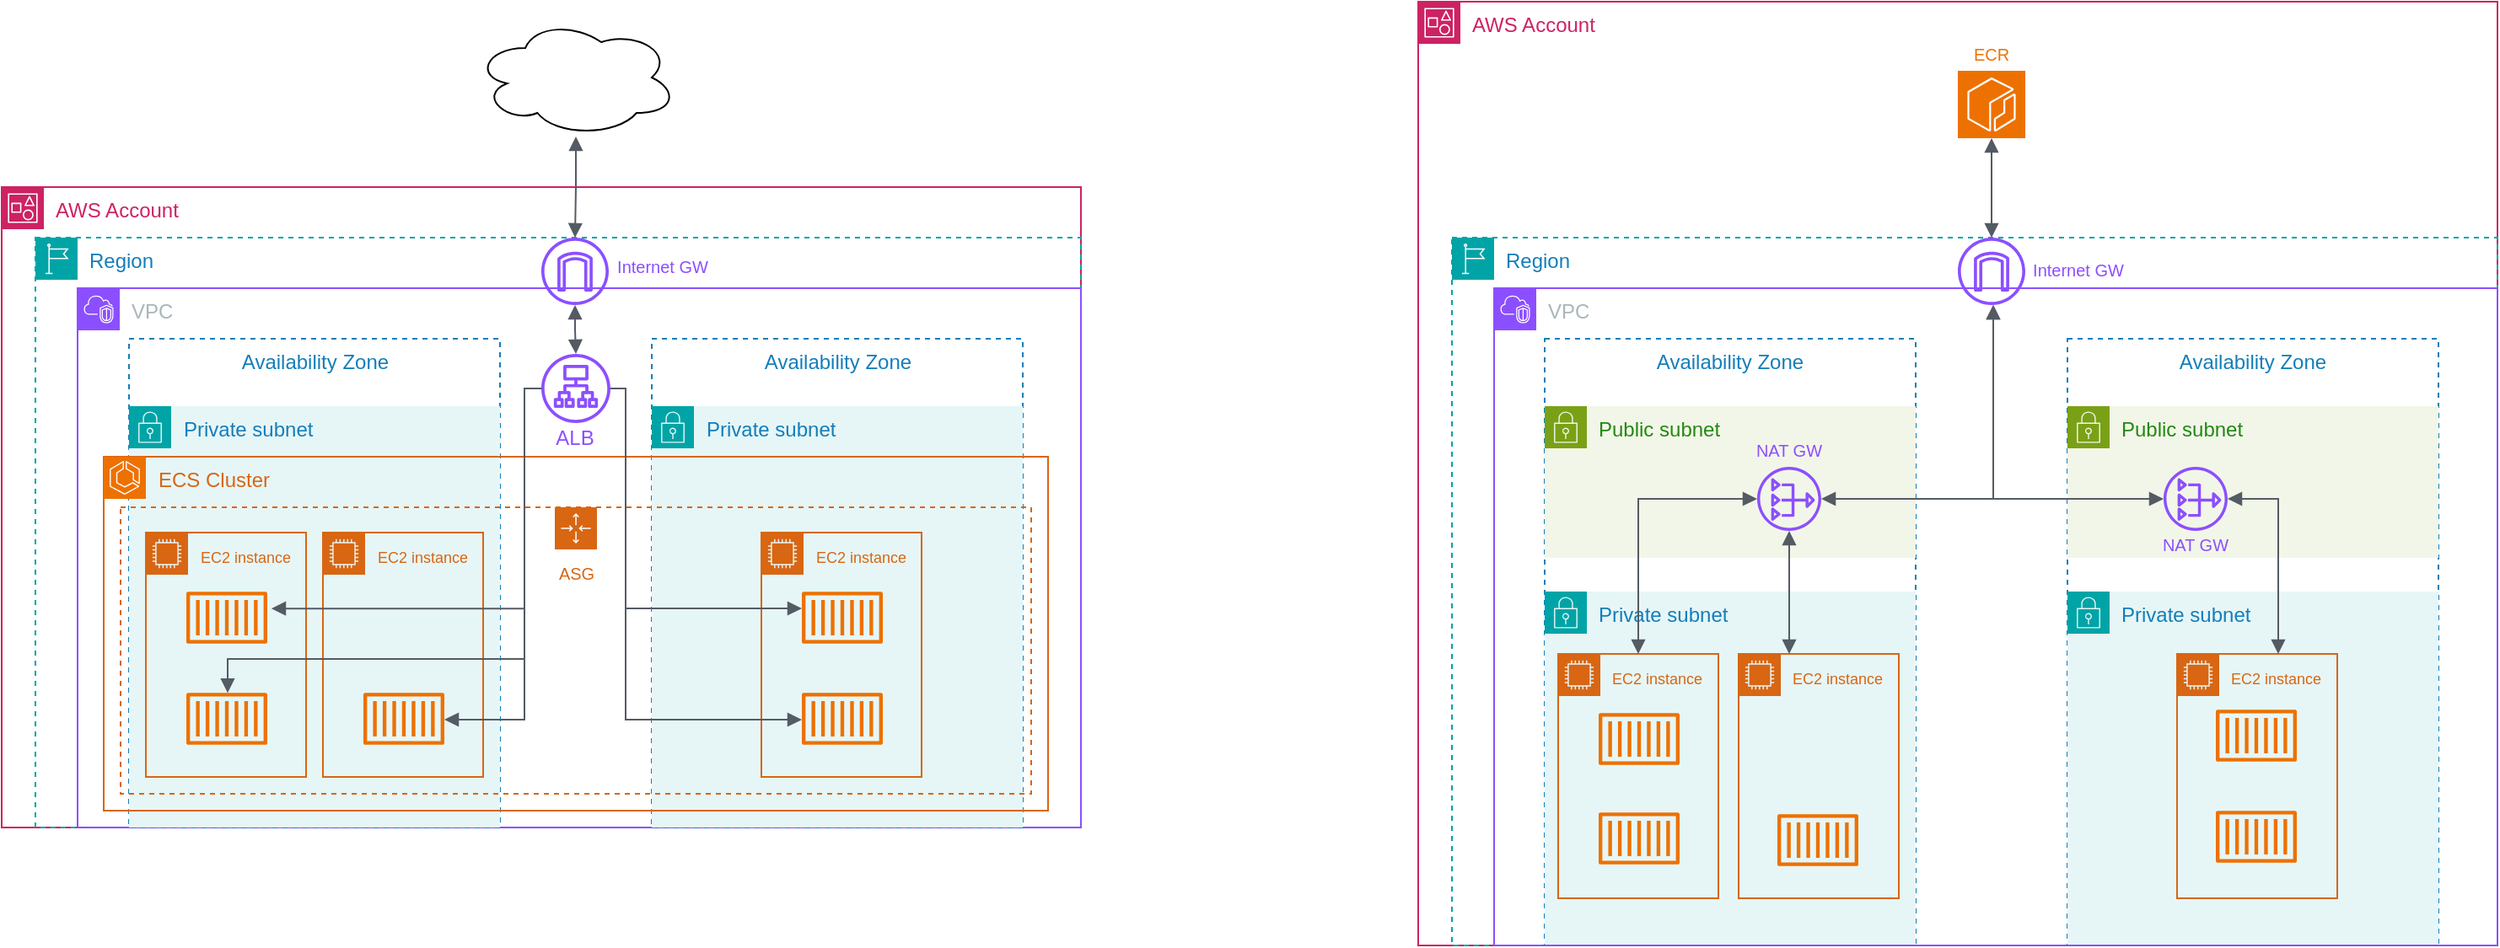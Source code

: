 <mxfile version="28.2.6">
  <diagram name="Page-1" id="N0uWxi-yVRwY5eGpI3Vx">
    <mxGraphModel dx="1234" dy="824" grid="1" gridSize="10" guides="1" tooltips="1" connect="1" arrows="1" fold="1" page="1" pageScale="1" pageWidth="850" pageHeight="1100" math="0" shadow="0">
      <root>
        <mxCell id="0" />
        <mxCell id="1" parent="0" />
        <mxCell id="R0a2hVuBhGwqCR04QA9x-2" value="AWS Account" style="points=[[0,0],[0.25,0],[0.5,0],[0.75,0],[1,0],[1,0.25],[1,0.5],[1,0.75],[1,1],[0.75,1],[0.5,1],[0.25,1],[0,1],[0,0.75],[0,0.5],[0,0.25]];outlineConnect=0;gradientColor=none;html=1;whiteSpace=wrap;fontSize=12;fontStyle=0;container=1;pointerEvents=0;collapsible=0;recursiveResize=0;shape=mxgraph.aws4.group;grIcon=mxgraph.aws4.group_account;strokeColor=#CD2264;fillColor=none;verticalAlign=top;align=left;spacingLeft=30;fontColor=#CD2264;dashed=0;" parent="1" vertex="1">
          <mxGeometry x="930" y="330" width="640" height="560" as="geometry" />
        </mxCell>
        <mxCell id="R0a2hVuBhGwqCR04QA9x-3" value="Region" style="points=[[0,0],[0.25,0],[0.5,0],[0.75,0],[1,0],[1,0.25],[1,0.5],[1,0.75],[1,1],[0.75,1],[0.5,1],[0.25,1],[0,1],[0,0.75],[0,0.5],[0,0.25]];outlineConnect=0;gradientColor=none;html=1;whiteSpace=wrap;fontSize=12;fontStyle=0;container=1;pointerEvents=0;collapsible=0;recursiveResize=0;shape=mxgraph.aws4.group;grIcon=mxgraph.aws4.group_region;strokeColor=#00A4A6;fillColor=none;verticalAlign=top;align=left;spacingLeft=30;fontColor=#147EBA;dashed=1;" parent="R0a2hVuBhGwqCR04QA9x-2" vertex="1">
          <mxGeometry x="20" y="140" width="620" height="420" as="geometry" />
        </mxCell>
        <mxCell id="R0a2hVuBhGwqCR04QA9x-4" value="Availability Zone" style="fillColor=none;strokeColor=#147EBA;dashed=1;verticalAlign=top;fontStyle=0;fontColor=#147EBA;whiteSpace=wrap;html=1;" parent="R0a2hVuBhGwqCR04QA9x-3" vertex="1">
          <mxGeometry x="55" y="60" width="220" height="360" as="geometry" />
        </mxCell>
        <mxCell id="R0a2hVuBhGwqCR04QA9x-5" value="Availability Zone" style="fillColor=none;strokeColor=#147EBA;dashed=1;verticalAlign=top;fontStyle=0;fontColor=#147EBA;whiteSpace=wrap;html=1;" parent="R0a2hVuBhGwqCR04QA9x-3" vertex="1">
          <mxGeometry x="365" y="60" width="220" height="360" as="geometry" />
        </mxCell>
        <mxCell id="R0a2hVuBhGwqCR04QA9x-6" value="Private subnet" style="points=[[0,0],[0.25,0],[0.5,0],[0.75,0],[1,0],[1,0.25],[1,0.5],[1,0.75],[1,1],[0.75,1],[0.5,1],[0.25,1],[0,1],[0,0.75],[0,0.5],[0,0.25]];outlineConnect=0;gradientColor=none;html=1;whiteSpace=wrap;fontSize=12;fontStyle=0;container=1;pointerEvents=0;collapsible=0;recursiveResize=0;shape=mxgraph.aws4.group;grIcon=mxgraph.aws4.group_security_group;grStroke=0;strokeColor=#00A4A6;fillColor=#E6F6F7;verticalAlign=top;align=left;spacingLeft=30;fontColor=#147EBA;dashed=0;" parent="R0a2hVuBhGwqCR04QA9x-3" vertex="1">
          <mxGeometry x="55" y="210" width="220" height="210" as="geometry" />
        </mxCell>
        <mxCell id="R0a2hVuBhGwqCR04QA9x-7" value="Private subnet" style="points=[[0,0],[0.25,0],[0.5,0],[0.75,0],[1,0],[1,0.25],[1,0.5],[1,0.75],[1,1],[0.75,1],[0.5,1],[0.25,1],[0,1],[0,0.75],[0,0.5],[0,0.25]];outlineConnect=0;gradientColor=none;html=1;whiteSpace=wrap;fontSize=12;fontStyle=0;container=1;pointerEvents=0;collapsible=0;recursiveResize=0;shape=mxgraph.aws4.group;grIcon=mxgraph.aws4.group_security_group;grStroke=0;strokeColor=#00A4A6;fillColor=#E6F6F7;verticalAlign=top;align=left;spacingLeft=30;fontColor=#147EBA;dashed=0;" parent="R0a2hVuBhGwqCR04QA9x-3" vertex="1">
          <mxGeometry x="365" y="210" width="220" height="210" as="geometry" />
        </mxCell>
        <mxCell id="R0a2hVuBhGwqCR04QA9x-8" value="Public subnet" style="points=[[0,0],[0.25,0],[0.5,0],[0.75,0],[1,0],[1,0.25],[1,0.5],[1,0.75],[1,1],[0.75,1],[0.5,1],[0.25,1],[0,1],[0,0.75],[0,0.5],[0,0.25]];outlineConnect=0;gradientColor=none;html=1;whiteSpace=wrap;fontSize=12;fontStyle=0;container=1;pointerEvents=0;collapsible=0;recursiveResize=0;shape=mxgraph.aws4.group;grIcon=mxgraph.aws4.group_security_group;grStroke=0;strokeColor=#7AA116;fillColor=#F2F6E8;verticalAlign=top;align=left;spacingLeft=30;fontColor=#248814;dashed=0;" parent="R0a2hVuBhGwqCR04QA9x-3" vertex="1">
          <mxGeometry x="365" y="100" width="220" height="90" as="geometry" />
        </mxCell>
        <mxCell id="R0a2hVuBhGwqCR04QA9x-9" value="&lt;font style=&quot;font-size: 10px;&quot;&gt;Internet GW&lt;/font&gt;" style="text;html=1;align=center;verticalAlign=middle;whiteSpace=wrap;rounded=0;fontColor=light-dark(#8C4FFF,#B17DFF);" parent="R0a2hVuBhGwqCR04QA9x-3" vertex="1">
          <mxGeometry x="342" y="-11" width="59" height="60" as="geometry" />
        </mxCell>
        <mxCell id="R0a2hVuBhGwqCR04QA9x-21" value="Public subnet" style="points=[[0,0],[0.25,0],[0.5,0],[0.75,0],[1,0],[1,0.25],[1,0.5],[1,0.75],[1,1],[0.75,1],[0.5,1],[0.25,1],[0,1],[0,0.75],[0,0.5],[0,0.25]];outlineConnect=0;gradientColor=none;html=1;whiteSpace=wrap;fontSize=12;fontStyle=0;container=1;pointerEvents=0;collapsible=0;recursiveResize=0;shape=mxgraph.aws4.group;grIcon=mxgraph.aws4.group_security_group;grStroke=0;strokeColor=#7AA116;fillColor=#F2F6E8;verticalAlign=top;align=left;spacingLeft=30;fontColor=#248814;dashed=0;" parent="R0a2hVuBhGwqCR04QA9x-3" vertex="1">
          <mxGeometry x="55" y="100" width="220" height="90" as="geometry" />
        </mxCell>
        <mxCell id="R0a2hVuBhGwqCR04QA9x-55" value="" style="sketch=0;outlineConnect=0;fontColor=#232F3E;gradientColor=none;fillColor=#ED7100;strokeColor=none;dashed=0;verticalLabelPosition=bottom;verticalAlign=top;align=center;html=1;fontSize=12;fontStyle=0;aspect=fixed;pointerEvents=1;shape=mxgraph.aws4.container_1;" parent="R0a2hVuBhGwqCR04QA9x-3" vertex="1">
          <mxGeometry x="193" y="342" width="48" height="31" as="geometry" />
        </mxCell>
        <mxCell id="R0a2hVuBhGwqCR04QA9x-54" value="" style="sketch=0;outlineConnect=0;fontColor=#232F3E;gradientColor=none;fillColor=#ED7100;strokeColor=none;dashed=0;verticalLabelPosition=bottom;verticalAlign=top;align=center;html=1;fontSize=12;fontStyle=0;aspect=fixed;pointerEvents=1;shape=mxgraph.aws4.container_1;" parent="R0a2hVuBhGwqCR04QA9x-3" vertex="1">
          <mxGeometry x="87" y="341" width="48" height="31" as="geometry" />
        </mxCell>
        <mxCell id="R0a2hVuBhGwqCR04QA9x-56" value="" style="sketch=0;outlineConnect=0;fontColor=#232F3E;gradientColor=none;fillColor=#ED7100;strokeColor=none;dashed=0;verticalLabelPosition=bottom;verticalAlign=top;align=center;html=1;fontSize=12;fontStyle=0;aspect=fixed;pointerEvents=1;shape=mxgraph.aws4.container_1;" parent="R0a2hVuBhGwqCR04QA9x-3" vertex="1">
          <mxGeometry x="453" y="280" width="48" height="31" as="geometry" />
        </mxCell>
        <mxCell id="R0a2hVuBhGwqCR04QA9x-57" value="" style="sketch=0;outlineConnect=0;fontColor=#232F3E;gradientColor=none;fillColor=#ED7100;strokeColor=none;dashed=0;verticalLabelPosition=bottom;verticalAlign=top;align=center;html=1;fontSize=12;fontStyle=0;aspect=fixed;pointerEvents=1;shape=mxgraph.aws4.container_1;" parent="R0a2hVuBhGwqCR04QA9x-3" vertex="1">
          <mxGeometry x="453" y="340" width="48" height="31" as="geometry" />
        </mxCell>
        <mxCell id="R0a2hVuBhGwqCR04QA9x-38" value="&lt;font style=&quot;font-size: 10px;&quot;&gt;NAT GW&lt;/font&gt;" style="text;html=1;align=center;verticalAlign=middle;whiteSpace=wrap;rounded=0;fontColor=light-dark(#8C4FFF,#B17DFF);" parent="R0a2hVuBhGwqCR04QA9x-3" vertex="1">
          <mxGeometry x="170" y="96" width="60" height="60" as="geometry" />
        </mxCell>
        <mxCell id="R0a2hVuBhGwqCR04QA9x-22" value="VPC" style="points=[[0,0],[0.25,0],[0.5,0],[0.75,0],[1,0],[1,0.25],[1,0.5],[1,0.75],[1,1],[0.75,1],[0.5,1],[0.25,1],[0,1],[0,0.75],[0,0.5],[0,0.25]];outlineConnect=0;gradientColor=none;html=1;whiteSpace=wrap;fontSize=12;fontStyle=0;container=1;pointerEvents=0;collapsible=0;recursiveResize=0;shape=mxgraph.aws4.group;grIcon=mxgraph.aws4.group_vpc2;strokeColor=#8C4FFF;fillColor=none;verticalAlign=top;align=left;spacingLeft=30;fontColor=#AAB7B8;dashed=0;movable=1;resizable=1;rotatable=1;deletable=1;editable=1;locked=0;connectable=1;" parent="1" vertex="1">
          <mxGeometry x="975" y="500" width="595" height="390" as="geometry" />
        </mxCell>
        <mxCell id="R0a2hVuBhGwqCR04QA9x-23" value="" style="outlineConnect=0;fontColor=#232F3E;gradientColor=none;fillColor=#8C4FFF;strokeColor=none;dashed=0;verticalLabelPosition=bottom;verticalAlign=top;align=center;html=1;fontSize=12;fontStyle=0;aspect=fixed;pointerEvents=1;shape=mxgraph.aws4.internet_gateway;fillStyle=auto;shadow=0;" parent="R0a2hVuBhGwqCR04QA9x-22" vertex="1">
          <mxGeometry x="275" y="-30" width="40" height="40" as="geometry" />
        </mxCell>
        <mxCell id="R0a2hVuBhGwqCR04QA9x-43" value="" style="edgeStyle=orthogonalEdgeStyle;html=1;endArrow=block;elbow=vertical;startArrow=block;startFill=1;endFill=1;strokeColor=#545B64;rounded=0;" parent="R0a2hVuBhGwqCR04QA9x-22" source="R0a2hVuBhGwqCR04QA9x-31" edge="1">
          <mxGeometry width="100" relative="1" as="geometry">
            <mxPoint x="195" y="76" as="sourcePoint" />
            <mxPoint x="296" y="10" as="targetPoint" />
            <Array as="points">
              <mxPoint x="296" y="125" />
            </Array>
          </mxGeometry>
        </mxCell>
        <mxCell id="R0a2hVuBhGwqCR04QA9x-51" value="&lt;font style=&quot;font-size: 9px;&quot;&gt;EC2 instance&lt;/font&gt;" style="points=[[0,0],[0.25,0],[0.5,0],[0.75,0],[1,0],[1,0.25],[1,0.5],[1,0.75],[1,1],[0.75,1],[0.5,1],[0.25,1],[0,1],[0,0.75],[0,0.5],[0,0.25]];outlineConnect=0;gradientColor=none;html=1;whiteSpace=wrap;fontSize=12;fontStyle=0;container=1;pointerEvents=0;collapsible=0;recursiveResize=0;shape=mxgraph.aws4.group;grIcon=mxgraph.aws4.group_ec2_instance_contents;strokeColor=#D86613;fillColor=none;verticalAlign=top;align=left;spacingLeft=30;fontColor=#D86613;dashed=0;" parent="R0a2hVuBhGwqCR04QA9x-22" vertex="1">
          <mxGeometry x="145" y="217" width="95" height="145" as="geometry" />
        </mxCell>
        <mxCell id="R0a2hVuBhGwqCR04QA9x-49" value="&lt;font style=&quot;font-size: 9px;&quot;&gt;EC2 instance&lt;/font&gt;" style="points=[[0,0],[0.25,0],[0.5,0],[0.75,0],[1,0],[1,0.25],[1,0.5],[1,0.75],[1,1],[0.75,1],[0.5,1],[0.25,1],[0,1],[0,0.75],[0,0.5],[0,0.25]];outlineConnect=0;gradientColor=none;html=1;whiteSpace=wrap;fontSize=12;fontStyle=0;container=1;pointerEvents=0;collapsible=0;recursiveResize=0;shape=mxgraph.aws4.group;grIcon=mxgraph.aws4.group_ec2_instance_contents;strokeColor=#D86613;fillColor=none;verticalAlign=top;align=left;spacingLeft=30;fontColor=#D86613;dashed=0;" parent="R0a2hVuBhGwqCR04QA9x-22" vertex="1">
          <mxGeometry x="38" y="217" width="95" height="145" as="geometry" />
        </mxCell>
        <mxCell id="R0a2hVuBhGwqCR04QA9x-50" value="" style="sketch=0;outlineConnect=0;fontColor=#232F3E;gradientColor=none;fillColor=#ED7100;strokeColor=none;dashed=0;verticalLabelPosition=bottom;verticalAlign=top;align=center;html=1;fontSize=12;fontStyle=0;aspect=fixed;pointerEvents=1;shape=mxgraph.aws4.container_1;" parent="R0a2hVuBhGwqCR04QA9x-49" vertex="1">
          <mxGeometry x="24" y="35" width="48" height="31" as="geometry" />
        </mxCell>
        <mxCell id="R0a2hVuBhGwqCR04QA9x-53" value="&lt;font style=&quot;font-size: 9px;&quot;&gt;EC2 instance&lt;/font&gt;" style="points=[[0,0],[0.25,0],[0.5,0],[0.75,0],[1,0],[1,0.25],[1,0.5],[1,0.75],[1,1],[0.75,1],[0.5,1],[0.25,1],[0,1],[0,0.75],[0,0.5],[0,0.25]];outlineConnect=0;gradientColor=none;html=1;whiteSpace=wrap;fontSize=12;fontStyle=0;container=1;pointerEvents=0;collapsible=0;recursiveResize=0;shape=mxgraph.aws4.group;grIcon=mxgraph.aws4.group_ec2_instance_contents;strokeColor=#D86613;fillColor=none;verticalAlign=top;align=left;spacingLeft=30;fontColor=#D86613;dashed=0;" parent="R0a2hVuBhGwqCR04QA9x-22" vertex="1">
          <mxGeometry x="405" y="217" width="95" height="145" as="geometry" />
        </mxCell>
        <mxCell id="R0a2hVuBhGwqCR04QA9x-31" value="" style="sketch=0;outlineConnect=0;fontColor=#232F3E;gradientColor=none;fillColor=#8C4FFF;strokeColor=none;dashed=0;verticalLabelPosition=bottom;verticalAlign=top;align=center;html=1;fontSize=12;fontStyle=0;aspect=fixed;pointerEvents=1;shape=mxgraph.aws4.nat_gateway;" parent="1" vertex="1">
          <mxGeometry x="1131" y="606" width="38" height="38" as="geometry" />
        </mxCell>
        <mxCell id="R0a2hVuBhGwqCR04QA9x-32" value="" style="sketch=0;outlineConnect=0;fontColor=#232F3E;gradientColor=none;fillColor=#8C4FFF;strokeColor=none;dashed=0;verticalLabelPosition=bottom;verticalAlign=top;align=center;html=1;fontSize=12;fontStyle=0;aspect=fixed;pointerEvents=1;shape=mxgraph.aws4.nat_gateway;" parent="1" vertex="1">
          <mxGeometry x="1372" y="606" width="38" height="38" as="geometry" />
        </mxCell>
        <mxCell id="R0a2hVuBhGwqCR04QA9x-35" value="" style="sketch=0;points=[[0,0,0],[0.25,0,0],[0.5,0,0],[0.75,0,0],[1,0,0],[0,1,0],[0.25,1,0],[0.5,1,0],[0.75,1,0],[1,1,0],[0,0.25,0],[0,0.5,0],[0,0.75,0],[1,0.25,0],[1,0.5,0],[1,0.75,0]];outlineConnect=0;fontColor=#232F3E;fillColor=#ED7100;strokeColor=#ffffff;dashed=0;verticalLabelPosition=bottom;verticalAlign=top;align=center;html=1;fontSize=12;fontStyle=0;aspect=fixed;shape=mxgraph.aws4.resourceIcon;resIcon=mxgraph.aws4.ecr;" parent="1" vertex="1">
          <mxGeometry x="1250" y="371" width="40" height="40" as="geometry" />
        </mxCell>
        <mxCell id="R0a2hVuBhGwqCR04QA9x-36" value="" style="edgeStyle=orthogonalEdgeStyle;html=1;endArrow=block;elbow=vertical;startArrow=block;startFill=1;endFill=1;strokeColor=#545B64;rounded=0;exitX=0.5;exitY=1;exitDx=0;exitDy=0;exitPerimeter=0;" parent="1" source="R0a2hVuBhGwqCR04QA9x-35" target="R0a2hVuBhGwqCR04QA9x-23" edge="1">
          <mxGeometry width="100" relative="1" as="geometry">
            <mxPoint x="1280" y="420" as="sourcePoint" />
            <mxPoint x="1380" y="420" as="targetPoint" />
          </mxGeometry>
        </mxCell>
        <mxCell id="R0a2hVuBhGwqCR04QA9x-37" value="&lt;font style=&quot;font-size: 10px;&quot;&gt;ECR&lt;/font&gt;" style="text;html=1;align=center;verticalAlign=middle;whiteSpace=wrap;rounded=0;fontColor=light-dark(#ED7100,#D86D0C);" parent="1" vertex="1">
          <mxGeometry x="1240" y="331" width="60" height="60" as="geometry" />
        </mxCell>
        <mxCell id="R0a2hVuBhGwqCR04QA9x-39" value="&lt;font style=&quot;font-size: 10px;&quot;&gt;NAT GW&lt;/font&gt;" style="text;html=1;align=center;verticalAlign=middle;whiteSpace=wrap;rounded=0;fontColor=light-dark(#8C4FFF,#B17DFF);" parent="1" vertex="1">
          <mxGeometry x="1361" y="622" width="60" height="60" as="geometry" />
        </mxCell>
        <mxCell id="R0a2hVuBhGwqCR04QA9x-40" value="" style="edgeStyle=orthogonalEdgeStyle;html=1;endArrow=block;elbow=vertical;startArrow=block;startFill=1;endFill=1;strokeColor=#545B64;rounded=0;entryX=0.5;entryY=0;entryDx=0;entryDy=0;" parent="1" source="R0a2hVuBhGwqCR04QA9x-31" target="R0a2hVuBhGwqCR04QA9x-49" edge="1">
          <mxGeometry width="100" relative="1" as="geometry">
            <mxPoint x="1150" y="600" as="sourcePoint" />
            <mxPoint x="1062.5" y="685" as="targetPoint" />
          </mxGeometry>
        </mxCell>
        <mxCell id="R0a2hVuBhGwqCR04QA9x-41" value="" style="edgeStyle=orthogonalEdgeStyle;html=1;endArrow=block;elbow=vertical;startArrow=block;startFill=1;endFill=1;strokeColor=#545B64;rounded=0;" parent="1" source="R0a2hVuBhGwqCR04QA9x-31" target="R0a2hVuBhGwqCR04QA9x-51" edge="1">
          <mxGeometry width="100" relative="1" as="geometry">
            <mxPoint x="1128" y="600" as="sourcePoint" />
            <mxPoint x="1150" y="685" as="targetPoint" />
            <Array as="points">
              <mxPoint x="1150" y="660" />
              <mxPoint x="1150" y="660" />
            </Array>
          </mxGeometry>
        </mxCell>
        <mxCell id="R0a2hVuBhGwqCR04QA9x-42" value="" style="edgeStyle=orthogonalEdgeStyle;html=1;endArrow=block;elbow=vertical;startArrow=block;startFill=1;endFill=1;strokeColor=#545B64;rounded=0;" parent="1" source="R0a2hVuBhGwqCR04QA9x-32" target="R0a2hVuBhGwqCR04QA9x-53" edge="1">
          <mxGeometry width="100" relative="1" as="geometry">
            <mxPoint x="1160" y="620" as="sourcePoint" />
            <mxPoint x="1440" y="685" as="targetPoint" />
            <Array as="points">
              <mxPoint x="1440" y="625" />
            </Array>
          </mxGeometry>
        </mxCell>
        <mxCell id="R0a2hVuBhGwqCR04QA9x-44" value="" style="edgeStyle=orthogonalEdgeStyle;html=1;endArrow=block;elbow=vertical;startArrow=block;startFill=1;endFill=1;strokeColor=#545B64;rounded=0;" parent="1" source="R0a2hVuBhGwqCR04QA9x-32" target="R0a2hVuBhGwqCR04QA9x-23" edge="1">
          <mxGeometry width="100" relative="1" as="geometry">
            <mxPoint x="1373" y="576" as="sourcePoint" />
            <mxPoint x="1271" y="510" as="targetPoint" />
            <Array as="points">
              <mxPoint x="1271" y="625" />
            </Array>
          </mxGeometry>
        </mxCell>
        <mxCell id="SEQuVxZmRuoPy-ToHg0O-1" value="AWS Account" style="points=[[0,0],[0.25,0],[0.5,0],[0.75,0],[1,0],[1,0.25],[1,0.5],[1,0.75],[1,1],[0.75,1],[0.5,1],[0.25,1],[0,1],[0,0.75],[0,0.5],[0,0.25]];outlineConnect=0;gradientColor=none;html=1;whiteSpace=wrap;fontSize=12;fontStyle=0;container=1;pointerEvents=0;collapsible=0;recursiveResize=0;shape=mxgraph.aws4.group;grIcon=mxgraph.aws4.group_account;strokeColor=#CD2264;fillColor=none;verticalAlign=top;align=left;spacingLeft=30;fontColor=#CD2264;dashed=0;" parent="1" vertex="1">
          <mxGeometry x="90" y="440" width="640" height="380" as="geometry" />
        </mxCell>
        <mxCell id="SEQuVxZmRuoPy-ToHg0O-2" value="Region" style="points=[[0,0],[0.25,0],[0.5,0],[0.75,0],[1,0],[1,0.25],[1,0.5],[1,0.75],[1,1],[0.75,1],[0.5,1],[0.25,1],[0,1],[0,0.75],[0,0.5],[0,0.25]];outlineConnect=0;gradientColor=none;html=1;whiteSpace=wrap;fontSize=12;fontStyle=0;container=1;pointerEvents=0;collapsible=0;recursiveResize=0;shape=mxgraph.aws4.group;grIcon=mxgraph.aws4.group_region;strokeColor=#00A4A6;fillColor=none;verticalAlign=top;align=left;spacingLeft=30;fontColor=#147EBA;dashed=1;" parent="SEQuVxZmRuoPy-ToHg0O-1" vertex="1">
          <mxGeometry x="20" y="30" width="620" height="350" as="geometry" />
        </mxCell>
        <mxCell id="SEQuVxZmRuoPy-ToHg0O-59" value="&lt;font style=&quot;font-size: 10px;&quot;&gt;Internet GW&lt;/font&gt;" style="text;html=1;align=center;verticalAlign=middle;whiteSpace=wrap;rounded=0;fontColor=light-dark(#8C4FFF,#B17DFF);" parent="SEQuVxZmRuoPy-ToHg0O-2" vertex="1">
          <mxGeometry x="342" y="-13" width="60" height="60" as="geometry" />
        </mxCell>
        <mxCell id="SEQuVxZmRuoPy-ToHg0O-18" value="VPC" parent="0" />
        <mxCell id="SEQuVxZmRuoPy-ToHg0O-19" value="VPC" style="points=[[0,0],[0.25,0],[0.5,0],[0.75,0],[1,0],[1,0.25],[1,0.5],[1,0.75],[1,1],[0.75,1],[0.5,1],[0.25,1],[0,1],[0,0.75],[0,0.5],[0,0.25]];outlineConnect=0;gradientColor=none;html=1;whiteSpace=wrap;fontSize=12;fontStyle=0;container=1;pointerEvents=0;collapsible=0;recursiveResize=0;shape=mxgraph.aws4.group;grIcon=mxgraph.aws4.group_vpc2;strokeColor=#8C4FFF;fillColor=none;verticalAlign=top;align=left;spacingLeft=30;fontColor=#AAB7B8;dashed=0;movable=1;resizable=1;rotatable=1;deletable=1;editable=1;locked=0;connectable=1;" parent="SEQuVxZmRuoPy-ToHg0O-18" vertex="1">
          <mxGeometry x="135" y="500" width="595" height="320" as="geometry" />
        </mxCell>
        <mxCell id="SEQuVxZmRuoPy-ToHg0O-5" value="Availability Zone" style="fillColor=none;strokeColor=#147EBA;dashed=1;verticalAlign=top;fontStyle=0;fontColor=#147EBA;whiteSpace=wrap;html=1;" parent="SEQuVxZmRuoPy-ToHg0O-19" vertex="1">
          <mxGeometry x="30.5" y="30" width="220" height="290" as="geometry" />
        </mxCell>
        <mxCell id="SEQuVxZmRuoPy-ToHg0O-56" value="" style="edgeStyle=orthogonalEdgeStyle;html=1;endArrow=block;elbow=vertical;startArrow=block;startFill=1;endFill=1;strokeColor=#545B64;rounded=0;" parent="SEQuVxZmRuoPy-ToHg0O-19" source="SEQuVxZmRuoPy-ToHg0O-54" target="SEQuVxZmRuoPy-ToHg0O-44" edge="1">
          <mxGeometry width="100" relative="1" as="geometry">
            <mxPoint x="235" y="40" as="sourcePoint" />
            <mxPoint x="335" y="40" as="targetPoint" />
          </mxGeometry>
        </mxCell>
        <mxCell id="SEQuVxZmRuoPy-ToHg0O-54" value="" style="outlineConnect=0;fontColor=#232F3E;gradientColor=none;fillColor=#8C4FFF;strokeColor=none;dashed=0;verticalLabelPosition=bottom;verticalAlign=top;align=center;html=1;fontSize=12;fontStyle=0;aspect=fixed;pointerEvents=1;shape=mxgraph.aws4.internet_gateway;fillStyle=auto;shadow=0;" parent="SEQuVxZmRuoPy-ToHg0O-19" vertex="1">
          <mxGeometry x="275" y="-30" width="40" height="40" as="geometry" />
        </mxCell>
        <mxCell id="SEQuVxZmRuoPy-ToHg0O-11" value="Availability Zone" style="fillColor=none;strokeColor=#147EBA;dashed=1;verticalAlign=top;fontStyle=0;fontColor=#147EBA;whiteSpace=wrap;html=1;" parent="SEQuVxZmRuoPy-ToHg0O-19" vertex="1">
          <mxGeometry x="340.5" y="30" width="220" height="290" as="geometry" />
        </mxCell>
        <mxCell id="SEQuVxZmRuoPy-ToHg0O-20" value="Private subnet" style="points=[[0,0],[0.25,0],[0.5,0],[0.75,0],[1,0],[1,0.25],[1,0.5],[1,0.75],[1,1],[0.75,1],[0.5,1],[0.25,1],[0,1],[0,0.75],[0,0.5],[0,0.25]];outlineConnect=0;gradientColor=none;html=1;whiteSpace=wrap;fontSize=12;fontStyle=0;container=1;pointerEvents=0;collapsible=0;recursiveResize=0;shape=mxgraph.aws4.group;grIcon=mxgraph.aws4.group_security_group;grStroke=0;strokeColor=#00A4A6;fillColor=#E6F6F7;verticalAlign=top;align=left;spacingLeft=30;fontColor=#147EBA;dashed=0;" parent="SEQuVxZmRuoPy-ToHg0O-19" vertex="1">
          <mxGeometry x="30.5" y="70" width="220" height="250" as="geometry" />
        </mxCell>
        <mxCell id="SEQuVxZmRuoPy-ToHg0O-21" value="Private subnet" style="points=[[0,0],[0.25,0],[0.5,0],[0.75,0],[1,0],[1,0.25],[1,0.5],[1,0.75],[1,1],[0.75,1],[0.5,1],[0.25,1],[0,1],[0,0.75],[0,0.5],[0,0.25]];outlineConnect=0;gradientColor=none;html=1;whiteSpace=wrap;fontSize=12;fontStyle=0;container=1;pointerEvents=0;collapsible=0;recursiveResize=0;shape=mxgraph.aws4.group;grIcon=mxgraph.aws4.group_security_group;grStroke=0;strokeColor=#00A4A6;fillColor=#E6F6F7;verticalAlign=top;align=left;spacingLeft=30;fontColor=#147EBA;dashed=0;" parent="SEQuVxZmRuoPy-ToHg0O-19" vertex="1">
          <mxGeometry x="340.5" y="70" width="220" height="250" as="geometry" />
        </mxCell>
        <mxCell id="SEQuVxZmRuoPy-ToHg0O-24" value="ECS Cluster" style="points=[[0,0],[0.25,0],[0.5,0],[0.75,0],[1,0],[1,0.25],[1,0.5],[1,0.75],[1,1],[0.75,1],[0.5,1],[0.25,1],[0,1],[0,0.75],[0,0.5],[0,0.25]];outlineConnect=0;gradientColor=none;html=1;whiteSpace=wrap;fontSize=12;fontStyle=0;container=1;pointerEvents=0;collapsible=0;recursiveResize=0;shape=mxgraph.aws4.group;grIcon=mxgraph.aws4.group_elastic_beanstalk;strokeColor=#D86613;fillColor=none;verticalAlign=top;align=left;spacingLeft=30;fontColor=#D86613;dashed=0;" parent="SEQuVxZmRuoPy-ToHg0O-19" vertex="1">
          <mxGeometry x="15.5" y="100" width="560" height="210" as="geometry" />
        </mxCell>
        <mxCell id="SEQuVxZmRuoPy-ToHg0O-26" value="" style="sketch=0;points=[[0,0,0],[0.25,0,0],[0.5,0,0],[0.75,0,0],[1,0,0],[0,1,0],[0.25,1,0],[0.5,1,0],[0.75,1,0],[1,1,0],[0,0.25,0],[0,0.5,0],[0,0.75,0],[1,0.25,0],[1,0.5,0],[1,0.75,0]];outlineConnect=0;fontColor=#232F3E;fillColor=#ED7100;strokeColor=#ffffff;dashed=0;verticalLabelPosition=bottom;verticalAlign=top;align=center;html=1;fontSize=12;fontStyle=0;aspect=fixed;shape=mxgraph.aws4.resourceIcon;resIcon=mxgraph.aws4.ecs;" parent="SEQuVxZmRuoPy-ToHg0O-24" vertex="1">
          <mxGeometry width="25" height="25" as="geometry" />
        </mxCell>
        <mxCell id="SEQuVxZmRuoPy-ToHg0O-27" value="&lt;font style=&quot;font-size: 10px;&quot;&gt;ASG&lt;/font&gt;" style="points=[[0,0],[0.25,0],[0.5,0],[0.75,0],[1,0],[1,0.25],[1,0.5],[1,0.75],[1,1],[0.75,1],[0.5,1],[0.25,1],[0,1],[0,0.75],[0,0.5],[0,0.25]];outlineConnect=0;gradientColor=none;html=1;whiteSpace=wrap;fontSize=12;fontStyle=0;container=1;pointerEvents=0;collapsible=0;recursiveResize=0;shape=mxgraph.aws4.groupCenter;grIcon=mxgraph.aws4.group_auto_scaling_group;grStroke=1;strokeColor=#D86613;fillColor=none;verticalAlign=top;align=center;fontColor=#D86613;dashed=1;spacingTop=25;" parent="SEQuVxZmRuoPy-ToHg0O-24" vertex="1">
          <mxGeometry x="10" y="30" width="540" height="170" as="geometry" />
        </mxCell>
        <mxCell id="SEQuVxZmRuoPy-ToHg0O-30" value="&lt;font style=&quot;font-size: 9px;&quot;&gt;EC2 instance&lt;/font&gt;" style="points=[[0,0],[0.25,0],[0.5,0],[0.75,0],[1,0],[1,0.25],[1,0.5],[1,0.75],[1,1],[0.75,1],[0.5,1],[0.25,1],[0,1],[0,0.75],[0,0.5],[0,0.25]];outlineConnect=0;gradientColor=none;html=1;whiteSpace=wrap;fontSize=12;fontStyle=0;container=1;pointerEvents=0;collapsible=0;recursiveResize=0;shape=mxgraph.aws4.group;grIcon=mxgraph.aws4.group_ec2_instance_contents;strokeColor=#D86613;fillColor=none;verticalAlign=top;align=left;spacingLeft=30;fontColor=#D86613;dashed=0;" parent="SEQuVxZmRuoPy-ToHg0O-27" vertex="1">
          <mxGeometry x="15" y="15" width="95" height="145" as="geometry" />
        </mxCell>
        <mxCell id="SEQuVxZmRuoPy-ToHg0O-36" value="" style="sketch=0;outlineConnect=0;fontColor=#232F3E;gradientColor=none;fillColor=#ED7100;strokeColor=none;dashed=0;verticalLabelPosition=bottom;verticalAlign=top;align=center;html=1;fontSize=12;fontStyle=0;aspect=fixed;pointerEvents=1;shape=mxgraph.aws4.container_1;" parent="SEQuVxZmRuoPy-ToHg0O-30" vertex="1">
          <mxGeometry x="24" y="35" width="48" height="31" as="geometry" />
        </mxCell>
        <mxCell id="SEQuVxZmRuoPy-ToHg0O-31" value="&lt;font style=&quot;font-size: 9px;&quot;&gt;EC2 instance&lt;/font&gt;" style="points=[[0,0],[0.25,0],[0.5,0],[0.75,0],[1,0],[1,0.25],[1,0.5],[1,0.75],[1,1],[0.75,1],[0.5,1],[0.25,1],[0,1],[0,0.75],[0,0.5],[0,0.25]];outlineConnect=0;gradientColor=none;html=1;whiteSpace=wrap;fontSize=12;fontStyle=0;container=1;pointerEvents=0;collapsible=0;recursiveResize=0;shape=mxgraph.aws4.group;grIcon=mxgraph.aws4.group_ec2_instance_contents;strokeColor=#D86613;fillColor=none;verticalAlign=top;align=left;spacingLeft=30;fontColor=#D86613;dashed=0;" parent="SEQuVxZmRuoPy-ToHg0O-27" vertex="1">
          <mxGeometry x="120" y="15" width="95" height="145" as="geometry" />
        </mxCell>
        <mxCell id="SEQuVxZmRuoPy-ToHg0O-33" value="&lt;font style=&quot;font-size: 9px;&quot;&gt;EC2 instance&lt;/font&gt;" style="points=[[0,0],[0.25,0],[0.5,0],[0.75,0],[1,0],[1,0.25],[1,0.5],[1,0.75],[1,1],[0.75,1],[0.5,1],[0.25,1],[0,1],[0,0.75],[0,0.5],[0,0.25]];outlineConnect=0;gradientColor=none;html=1;whiteSpace=wrap;fontSize=12;fontStyle=0;container=1;pointerEvents=0;collapsible=0;recursiveResize=0;shape=mxgraph.aws4.group;grIcon=mxgraph.aws4.group_ec2_instance_contents;strokeColor=#D86613;fillColor=none;verticalAlign=top;align=left;spacingLeft=30;fontColor=#D86613;dashed=0;" parent="SEQuVxZmRuoPy-ToHg0O-27" vertex="1">
          <mxGeometry x="380" y="15" width="95" height="145" as="geometry" />
        </mxCell>
        <mxCell id="SEQuVxZmRuoPy-ToHg0O-41" value="" style="sketch=0;outlineConnect=0;fontColor=#232F3E;gradientColor=none;fillColor=#ED7100;strokeColor=none;dashed=0;verticalLabelPosition=bottom;verticalAlign=top;align=center;html=1;fontSize=12;fontStyle=0;aspect=fixed;pointerEvents=1;shape=mxgraph.aws4.container_1;" parent="SEQuVxZmRuoPy-ToHg0O-19" vertex="1">
          <mxGeometry x="429.5" y="180" width="48" height="31" as="geometry" />
        </mxCell>
        <mxCell id="SEQuVxZmRuoPy-ToHg0O-42" value="" style="sketch=0;outlineConnect=0;fontColor=#232F3E;gradientColor=none;fillColor=#ED7100;strokeColor=none;dashed=0;verticalLabelPosition=bottom;verticalAlign=top;align=center;html=1;fontSize=12;fontStyle=0;aspect=fixed;pointerEvents=1;shape=mxgraph.aws4.container_1;" parent="SEQuVxZmRuoPy-ToHg0O-19" vertex="1">
          <mxGeometry x="429.5" y="240" width="48" height="31" as="geometry" />
        </mxCell>
        <mxCell id="SEQuVxZmRuoPy-ToHg0O-38" value="" style="sketch=0;outlineConnect=0;fontColor=#232F3E;gradientColor=none;fillColor=#ED7100;strokeColor=none;dashed=0;verticalLabelPosition=bottom;verticalAlign=top;align=center;html=1;fontSize=12;fontStyle=0;aspect=fixed;pointerEvents=1;shape=mxgraph.aws4.container_1;" parent="SEQuVxZmRuoPy-ToHg0O-19" vertex="1">
          <mxGeometry x="64.5" y="240" width="48" height="31" as="geometry" />
        </mxCell>
        <mxCell id="SEQuVxZmRuoPy-ToHg0O-40" value="" style="sketch=0;outlineConnect=0;fontColor=#232F3E;gradientColor=none;fillColor=#ED7100;strokeColor=none;dashed=0;verticalLabelPosition=bottom;verticalAlign=top;align=center;html=1;fontSize=12;fontStyle=0;aspect=fixed;pointerEvents=1;shape=mxgraph.aws4.container_1;" parent="SEQuVxZmRuoPy-ToHg0O-19" vertex="1">
          <mxGeometry x="169.5" y="240" width="48" height="31" as="geometry" />
        </mxCell>
        <mxCell id="SEQuVxZmRuoPy-ToHg0O-25" value="ECS Cluster" parent="0" />
        <mxCell id="SEQuVxZmRuoPy-ToHg0O-45" value="Traffic Distribution" parent="0" />
        <mxCell id="SEQuVxZmRuoPy-ToHg0O-58" value="" style="edgeStyle=orthogonalEdgeStyle;html=1;endArrow=block;elbow=vertical;startArrow=none;endFill=1;strokeColor=#545B64;rounded=0;" parent="SEQuVxZmRuoPy-ToHg0O-45" source="SEQuVxZmRuoPy-ToHg0O-44" target="SEQuVxZmRuoPy-ToHg0O-41" edge="1">
          <mxGeometry width="100" relative="1" as="geometry">
            <mxPoint x="465" y="640" as="sourcePoint" />
            <mxPoint x="440" y="749" as="targetPoint" />
            <Array as="points">
              <mxPoint x="460" y="560" />
              <mxPoint x="460" y="690" />
            </Array>
          </mxGeometry>
        </mxCell>
        <mxCell id="SEQuVxZmRuoPy-ToHg0O-76" value="" style="ellipse;shape=cloud;whiteSpace=wrap;html=1;" parent="SEQuVxZmRuoPy-ToHg0O-45" vertex="1">
          <mxGeometry x="370.5" y="340" width="120" height="70" as="geometry" />
        </mxCell>
        <mxCell id="SEQuVxZmRuoPy-ToHg0O-77" value="" style="edgeStyle=orthogonalEdgeStyle;html=1;endArrow=block;elbow=vertical;startArrow=block;startFill=1;endFill=1;strokeColor=#545B64;rounded=0;" parent="SEQuVxZmRuoPy-ToHg0O-45" source="SEQuVxZmRuoPy-ToHg0O-76" target="SEQuVxZmRuoPy-ToHg0O-54" edge="1">
          <mxGeometry width="100" relative="1" as="geometry">
            <mxPoint x="270" y="300" as="sourcePoint" />
            <mxPoint x="370" y="300" as="targetPoint" />
          </mxGeometry>
        </mxCell>
        <mxCell id="SEQuVxZmRuoPy-ToHg0O-57" value="" style="edgeStyle=orthogonalEdgeStyle;html=1;endArrow=block;elbow=vertical;startArrow=none;endFill=1;strokeColor=#545B64;rounded=0;entryX=0.384;entryY=0.552;entryDx=0;entryDy=0;entryPerimeter=0;" parent="SEQuVxZmRuoPy-ToHg0O-45" source="SEQuVxZmRuoPy-ToHg0O-44" target="SEQuVxZmRuoPy-ToHg0O-5" edge="1">
          <mxGeometry width="100" relative="1" as="geometry">
            <mxPoint x="410" y="610" as="sourcePoint" />
            <mxPoint x="510" y="610" as="targetPoint" />
            <Array as="points">
              <mxPoint x="400" y="560" />
              <mxPoint x="400" y="690" />
            </Array>
          </mxGeometry>
        </mxCell>
        <mxCell id="SEQuVxZmRuoPy-ToHg0O-44" value="" style="sketch=0;outlineConnect=0;fontColor=#232F3E;gradientColor=none;fillColor=#8C4FFF;strokeColor=none;dashed=0;verticalLabelPosition=bottom;verticalAlign=top;align=center;html=1;fontSize=12;fontStyle=0;aspect=fixed;pointerEvents=1;shape=mxgraph.aws4.application_load_balancer;" parent="SEQuVxZmRuoPy-ToHg0O-45" vertex="1">
          <mxGeometry x="410" y="539" width="41" height="41" as="geometry" />
        </mxCell>
        <mxCell id="SEQuVxZmRuoPy-ToHg0O-50" value="ALB" style="text;html=1;align=center;verticalAlign=middle;whiteSpace=wrap;rounded=0;fontColor=light-dark(#8C4FFF,#B17DFF);" parent="SEQuVxZmRuoPy-ToHg0O-45" vertex="1">
          <mxGeometry x="400" y="559" width="60" height="60" as="geometry" />
        </mxCell>
        <mxCell id="R0a2hVuBhGwqCR04QA9x-46" value="" style="edgeStyle=orthogonalEdgeStyle;html=1;endArrow=block;elbow=vertical;startArrow=none;endFill=1;strokeColor=#545B64;rounded=0;" parent="SEQuVxZmRuoPy-ToHg0O-45" source="SEQuVxZmRuoPy-ToHg0O-44" target="SEQuVxZmRuoPy-ToHg0O-38" edge="1">
          <mxGeometry width="100" relative="1" as="geometry">
            <mxPoint x="560" y="680" as="sourcePoint" />
            <mxPoint x="400" y="810" as="targetPoint" />
            <Array as="points">
              <mxPoint x="400" y="560" />
              <mxPoint x="400" y="720" />
              <mxPoint x="224" y="720" />
            </Array>
          </mxGeometry>
        </mxCell>
        <mxCell id="R0a2hVuBhGwqCR04QA9x-47" value="" style="edgeStyle=orthogonalEdgeStyle;html=1;endArrow=block;elbow=vertical;startArrow=none;endFill=1;strokeColor=#545B64;rounded=0;" parent="SEQuVxZmRuoPy-ToHg0O-45" source="SEQuVxZmRuoPy-ToHg0O-44" target="SEQuVxZmRuoPy-ToHg0O-42" edge="1">
          <mxGeometry width="100" relative="1" as="geometry">
            <mxPoint x="576" y="710" as="sourcePoint" />
            <mxPoint x="390" y="890" as="targetPoint" />
            <Array as="points">
              <mxPoint x="460" y="560" />
              <mxPoint x="460" y="756" />
            </Array>
          </mxGeometry>
        </mxCell>
        <mxCell id="R0a2hVuBhGwqCR04QA9x-48" value="" style="edgeStyle=orthogonalEdgeStyle;html=1;endArrow=block;elbow=vertical;startArrow=none;endFill=1;strokeColor=#545B64;rounded=0;" parent="SEQuVxZmRuoPy-ToHg0O-45" source="SEQuVxZmRuoPy-ToHg0O-44" target="SEQuVxZmRuoPy-ToHg0O-40" edge="1">
          <mxGeometry width="100" relative="1" as="geometry">
            <mxPoint x="450" y="700" as="sourcePoint" />
            <mxPoint x="564" y="896" as="targetPoint" />
            <Array as="points">
              <mxPoint x="400" y="560" />
              <mxPoint x="400" y="756" />
            </Array>
          </mxGeometry>
        </mxCell>
      </root>
    </mxGraphModel>
  </diagram>
</mxfile>
